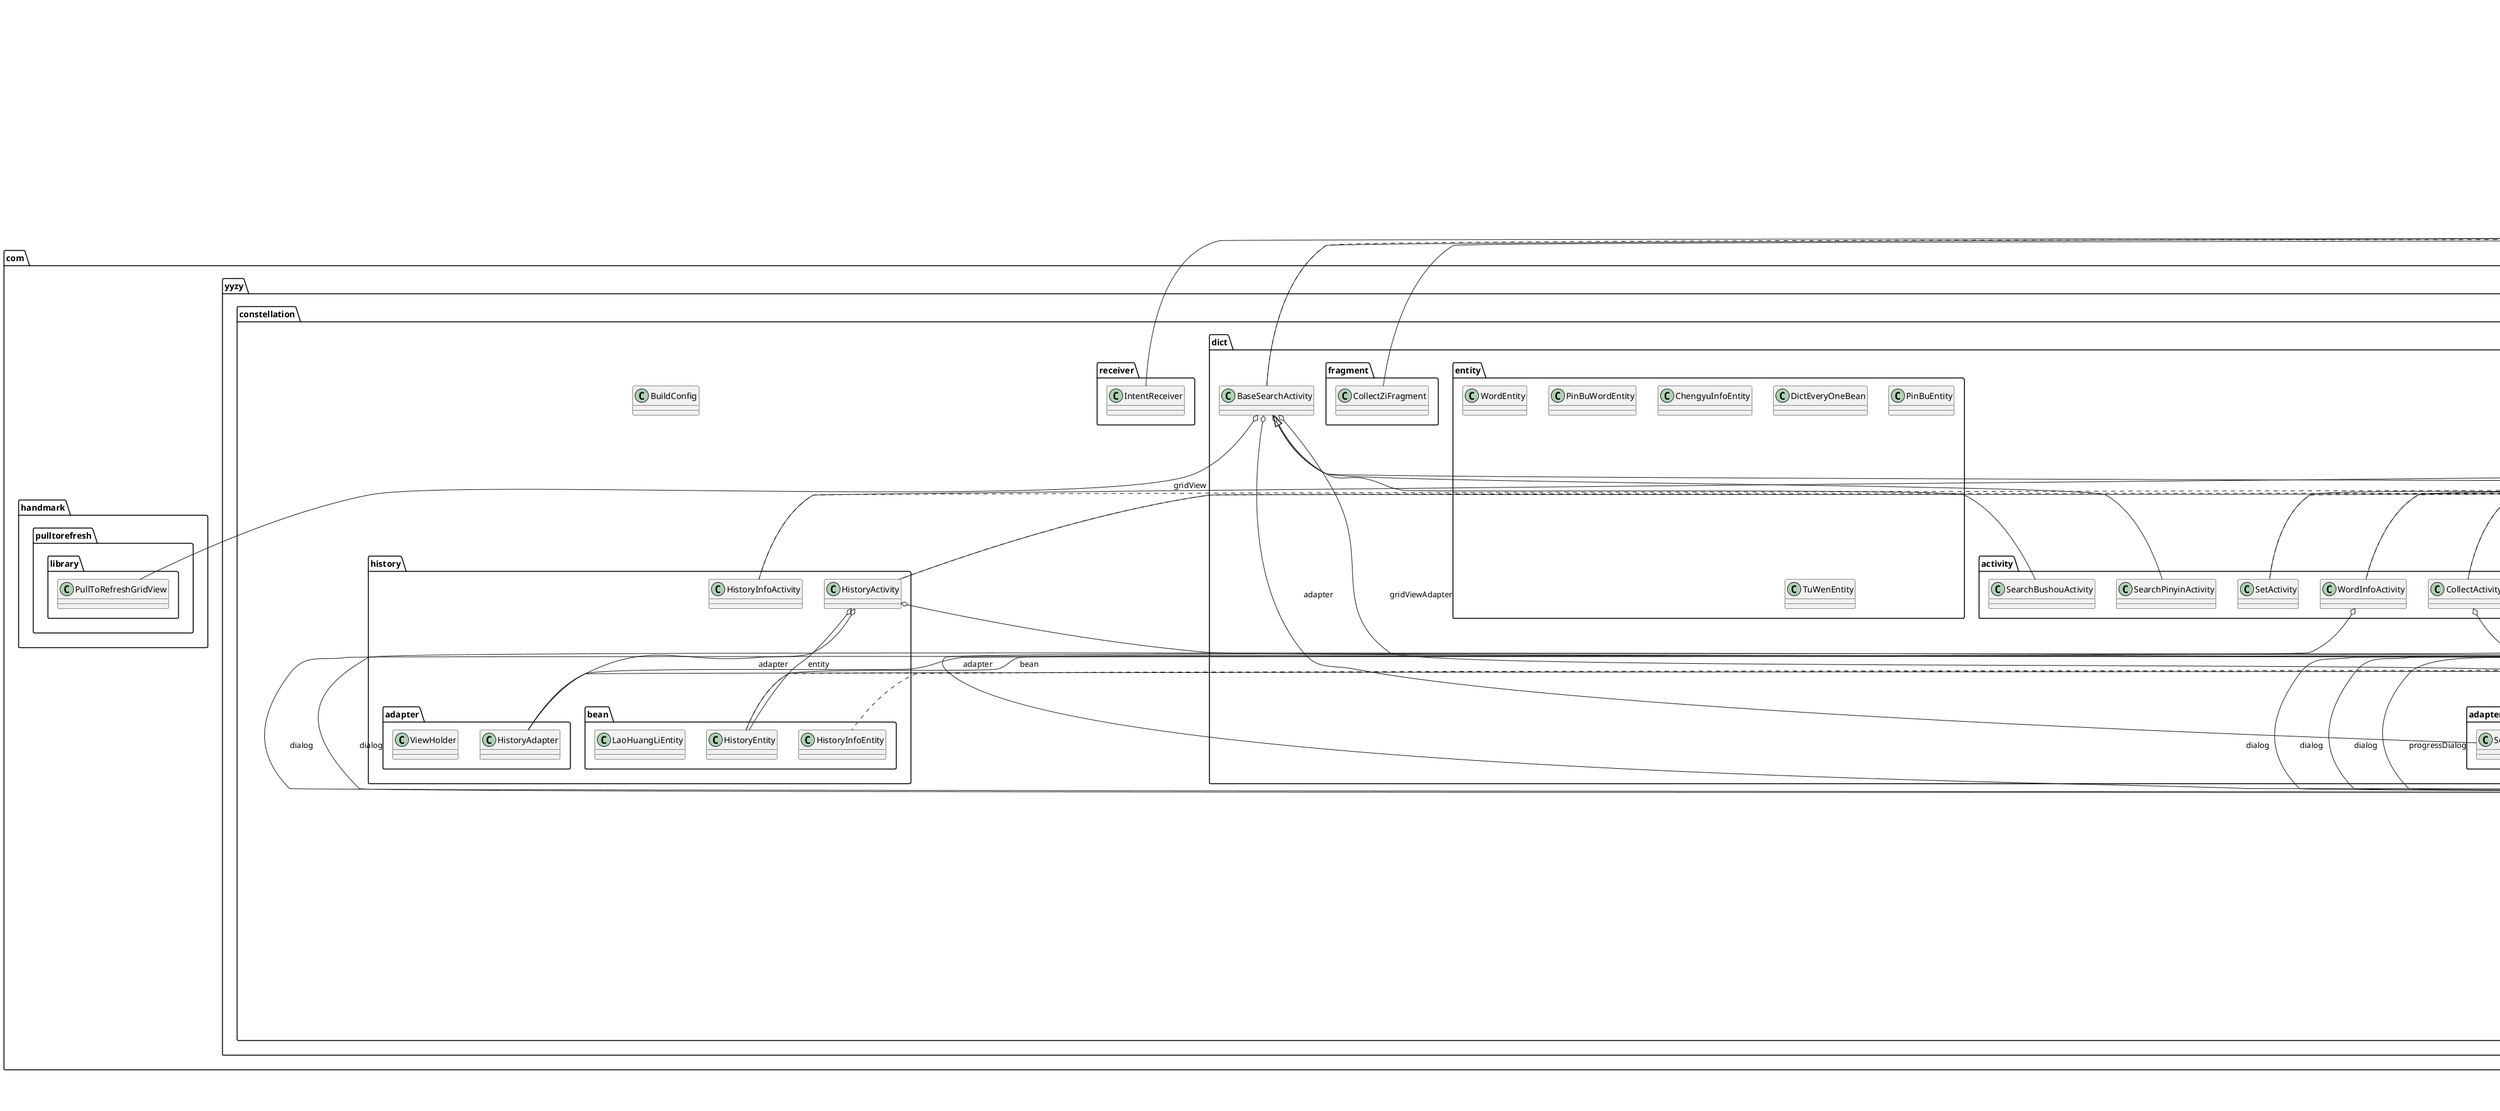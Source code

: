 @startuml

title __CONSTELLATION.APP's Class Diagram__\n

  namespace com.yyzy.constellation {
    class com.yyzy.constellation.BuildConfig {
    }
  }
  

  namespace com.yyzy.constellation {
    namespace activity {
      class com.yyzy.constellation.activity.AppInfoActivity {
      }
    }
  }
  

  namespace com.yyzy.constellation {
    namespace activity {
      abstract class com.yyzy.constellation.activity.BaseActivity {
      }
    }
  }
  

  namespace com.yyzy.constellation {
    namespace activity {
      class com.yyzy.constellation.activity.CancelActivity {
      }
    }
  }
  

  namespace com.yyzy.constellation {
    namespace activity {
      class com.yyzy.constellation.activity.CancelidActivity {
      }
    }
  }
  

  namespace com.yyzy.constellation {
    namespace activity {
      class com.yyzy.constellation.activity.ConfigPwdActivity {
      }
    }
  }
  

  namespace com.yyzy.constellation {
    namespace activity {
      class com.yyzy.constellation.activity.FindPwdActivity {
      }
    }
  }
  

  namespace com.yyzy.constellation {
    namespace activity {
      class com.yyzy.constellation.activity.HomeActivity {
      }
    }
  }
  

  namespace com.yyzy.constellation {
    namespace activity {
      class com.yyzy.constellation.activity.LocalMusicActivity {
      }
    }
  }
  

  namespace com.yyzy.constellation {
    namespace activity {
      class com.yyzy.constellation.activity.LoginActivity {
      }
    }
  }
  

  namespace com.yyzy.constellation {
    namespace activity {
      class com.yyzy.constellation.activity.LuckDetailsActivity {
      }
    }
  }
  

  namespace com.yyzy.constellation {
    namespace activity {
      class com.yyzy.constellation.activity.MainActivity {
      }
    }
  }
  

  namespace com.yyzy.constellation {
    namespace activity {
      class com.yyzy.constellation.activity.MoreHistoryActivity {
      }
    }
  }
  

  namespace com.yyzy.constellation {
    namespace activity {
      class com.yyzy.constellation.activity.RegisterActivity {
      }
    }
  }
  

  namespace com.yyzy.constellation {
    namespace activity {
      class com.yyzy.constellation.activity.StarDetailsActivity {
      }
    }
  }
  

  namespace com.yyzy.constellation {
    namespace activity {
      class com.yyzy.constellation.activity.StarStartActivity {
      }
    }
  }
  

  namespace com.yyzy.constellation {
    namespace activity {
      class com.yyzy.constellation.activity.SwipeCheckActivity {
      }
    }
  }
  

  namespace com.yyzy.constellation {
    namespace activity {
      class com.yyzy.constellation.activity.UpdatePhoneActivity {
      }
    }
  }
  

  namespace com.yyzy.constellation {
    namespace activity {
      class com.yyzy.constellation.activity.UpdatePhoneOutActivity {
      }
    }
  }
  

  namespace com.yyzy.constellation {
    namespace activity {
      class com.yyzy.constellation.activity.UpdatePwdActivity {
      }
    }
  }
  

  namespace com.yyzy.constellation {
    namespace activity {
      class com.yyzy.constellation.activity.WelcomeActivity {
      }
    }
  }
  

  namespace com.yyzy.constellation {
    namespace adapter {
      class com.yyzy.constellation.adapter.LocalMusicAdapter {
      }
    }
  }
  

  namespace com.yyzy.constellation {
    namespace adapter {
      class com.yyzy.constellation.adapter.LuckItemAdapter {
      }
    }
  }
  

  namespace com.yyzy.constellation {
    namespace adapter {
      class com.yyzy.constellation.adapter.LuckItemLvAdapter {
      }
    }
  }
  

  namespace com.yyzy.constellation {
    namespace adapter {
      class com.yyzy.constellation.adapter.StarDetailsAdapter {
      }
    }
  }
  

  namespace com.yyzy.constellation {
    namespace adapter {
      class com.yyzy.constellation.adapter.StarItemAdapter {
      }
    }
  }
  

  namespace com.yyzy.constellation {
    namespace adapter {
      class com.yyzy.constellation.adapter.StarPagerAdapter {
      }
    }
  }
  

  namespace com.yyzy.constellation {
    namespace adapter {
      class com.yyzy.constellation.adapter.WelcomeAdapter {
      }
    }
  }
  

  namespace com.yyzy.constellation {
    namespace dict {
      class com.yyzy.constellation.dict.BaseSearchActivity {
      }
    }
  }
  

  namespace com.yyzy.constellation {
    namespace dict {
      namespace activity {
        class com.yyzy.constellation.dict.activity.ChengYuActivity {
        }
      }
    }
  }
  

  namespace com.yyzy.constellation {
    namespace dict {
      namespace activity {
        class com.yyzy.constellation.dict.activity.ChengYuInfoActivity {
        }
      }
    }
  }
  

  namespace com.yyzy.constellation {
    namespace dict {
      namespace activity {
        class com.yyzy.constellation.dict.activity.CollectActivity {
        }
      }
    }
  }
  

  namespace com.yyzy.constellation {
    namespace dict {
      namespace activity {
        class com.yyzy.constellation.dict.activity.DictActivity {
        }
      }
    }
  }
  

  namespace com.yyzy.constellation {
    namespace dict {
      namespace activity {
        class com.yyzy.constellation.dict.activity.IdentifyImgActivity {
        }
      }
    }
  }
  

  namespace com.yyzy.constellation {
    namespace dict {
      namespace activity {
        class com.yyzy.constellation.dict.activity.SearchBushouActivity {
        }
      }
    }
  }
  

  namespace com.yyzy.constellation {
    namespace dict {
      namespace activity {
        class com.yyzy.constellation.dict.activity.SearchPinyinActivity {
        }
      }
    }
  }
  

  namespace com.yyzy.constellation {
    namespace dict {
      namespace activity {
        class com.yyzy.constellation.dict.activity.SetActivity {
        }
      }
    }
  }
  

  namespace com.yyzy.constellation {
    namespace dict {
      namespace activity {
        class com.yyzy.constellation.dict.activity.WordInfoActivity {
        }
      }
    }
  }
  

  namespace com.yyzy.constellation {
    namespace dict {
      namespace adapter {
        class com.yyzy.constellation.dict.adapter.CollectFragmentAdapter {
        }
      }
    }
  }
  

  namespace com.yyzy.constellation {
    namespace dict {
      namespace adapter {
        class com.yyzy.constellation.dict.adapter.SearchLeftAdapter {
        }
      }
    }
  }
  

  namespace com.yyzy.constellation {
    namespace dict {
      namespace adapter {
        class com.yyzy.constellation.dict.adapter.SearchRightAdapter {
        }
      }
    }
  }
  

  namespace com.yyzy.constellation {
    namespace dict {
      namespace db {
        class com.yyzy.constellation.dict.db.DBOpenHelper {
        }
      }
    }
  }
  

  namespace com.yyzy.constellation {
    namespace dict {
      namespace db {
        class com.yyzy.constellation.dict.db.DBmanager {
        }
      }
    }
  }
  

  namespace com.yyzy.constellation {
    namespace dict {
      namespace entity {
        class com.yyzy.constellation.dict.entity.ChengyuInfoEntity {
        }
      }
    }
  }
  

  namespace com.yyzy.constellation {
    namespace dict {
      namespace entity {
        class com.yyzy.constellation.dict.entity.DictEveryOneBean {
        }
      }
    }
  }
  

  namespace com.yyzy.constellation {
    namespace dict {
      namespace entity {
        class com.yyzy.constellation.dict.entity.PinBuEntity {
        }
      }
    }
  }
  

  namespace com.yyzy.constellation {
    namespace dict {
      namespace entity {
        class com.yyzy.constellation.dict.entity.PinBuWordEntity {
        }
      }
    }
  }
  

  namespace com.yyzy.constellation {
    namespace dict {
      namespace entity {
        class com.yyzy.constellation.dict.entity.TuWenEntity {
        }
      }
    }
  }
  

  namespace com.yyzy.constellation {
    namespace dict {
      namespace entity {
        class com.yyzy.constellation.dict.entity.WordEntity {
        }
      }
    }
  }
  

  namespace com.yyzy.constellation {
    namespace dict {
      namespace fragment {
        class com.yyzy.constellation.dict.fragment.CollectZiFragment {
        }
      }
    }
  }
  

  namespace com.yyzy.constellation {
    namespace entity {
      class com.yyzy.constellation.entity.LocalMusicEntity {
      }
    }
  }
  

  namespace com.yyzy.constellation {
    namespace entity {
      class com.yyzy.constellation.entity.LuckItemEntity {
      }
    }
  }
  

  namespace com.yyzy.constellation {
    namespace entity {
      class com.yyzy.constellation.entity.LuckNetEntity {
      }
    }
  }
  

  namespace com.yyzy.constellation {
    namespace entity {
      class com.yyzy.constellation.entity.PartnerAsyncEntity {
      }
    }
  }
  

  namespace com.yyzy.constellation {
    namespace entity {
      class com.yyzy.constellation.entity.StarDetailsEntity {
      }
    }
  }
  

  namespace com.yyzy.constellation {
    namespace entity {
      class com.yyzy.constellation.entity.StarInfoEntity {
      }
    }
  }
  

  namespace com.yyzy.constellation {
    namespace entity {
      class com.yyzy.constellation.entity.User {
      }
    }
  }
  

  namespace com.yyzy.constellation {
    namespace fragment {
      class com.yyzy.constellation.fragment.LuckFragment {
      }
    }
  }
  

  namespace com.yyzy.constellation {
    namespace fragment {
      class com.yyzy.constellation.fragment.MeFragment {
      }
    }
  }
  

  namespace com.yyzy.constellation {
    namespace fragment {
      class com.yyzy.constellation.fragment.PartnershipFragment {
      }
    }
  }
  

  namespace com.yyzy.constellation {
    namespace fragment {
      class com.yyzy.constellation.fragment.StarFragment {
      }
    }
  }
  

  namespace com.yyzy.constellation {
    namespace history {
      class com.yyzy.constellation.history.HistoryActivity {
      }
    }
  }
  

  namespace com.yyzy.constellation {
    namespace history {
      class com.yyzy.constellation.history.HistoryInfoActivity {
      }
    }
  }
  

  namespace com.yyzy.constellation {
    namespace history {
      namespace adapter {
        class com.yyzy.constellation.history.adapter.HistoryAdapter {
        }
      }
    }
  }
  

  namespace com.yyzy.constellation {
    namespace history {
      namespace adapter {
        class com.yyzy.constellation.history.adapter.ViewHolder {
        }
      }
    }
  }
  

  namespace com.yyzy.constellation {
    namespace history {
      namespace bean {
        class com.yyzy.constellation.history.bean.HistoryEntity {
        }
      }
    }
  }
  

  namespace com.yyzy.constellation {
    namespace history {
      namespace bean {
        class com.yyzy.constellation.history.bean.HistoryInfoEntity {
        }
      }
    }
  }
  

  namespace com.yyzy.constellation {
    namespace history {
      namespace bean {
        class com.yyzy.constellation.history.bean.LaoHuangLiEntity {
        }
      }
    }
  }
  

  namespace com.yyzy.constellation {
    namespace news {
      class com.yyzy.constellation.news.AddItemActivity {
      }
    }
  }
  

  namespace com.yyzy.constellation {
    namespace news {
      class com.yyzy.constellation.news.NewsActivity {
      }
    }
  }
  

  namespace com.yyzy.constellation {
    namespace news {
      class com.yyzy.constellation.news.NewsInfoActivity {
      }
    }
  }
  

  namespace com.yyzy.constellation {
    namespace news {
      namespace adapter {
        class com.yyzy.constellation.news.adapter.AddItemAdapter {
        }
      }
    }
  }
  

  namespace com.yyzy.constellation {
    namespace news {
      namespace adapter {
        class com.yyzy.constellation.news.adapter.NewsInfoAdapter {
        }
      }
    }
  }
  

  namespace com.yyzy.constellation {
    namespace news {
      namespace adapter {
        class com.yyzy.constellation.news.adapter.NewsItemAdapter {
        }
      }
    }
  }
  

  namespace com.yyzy.constellation {
    namespace news {
      namespace bean {
        class com.yyzy.constellation.news.bean.NewsBean {
        }
      }
    }
  }
  

  namespace com.yyzy.constellation {
    namespace news {
      namespace bean {
        class com.yyzy.constellation.news.bean.TypeBean {
        }
      }
    }
  }
  

  namespace com.yyzy.constellation {
    namespace news {
      namespace db {
        class com.yyzy.constellation.news.db.NewsDBHelper {
        }
      }
    }
  }
  

  namespace com.yyzy.constellation {
    namespace news {
      namespace db {
        class com.yyzy.constellation.news.db.NewsDBManger {
        }
      }
    }
  }
  

  namespace com.yyzy.constellation {
    namespace news {
      namespace fragment {
        class com.yyzy.constellation.news.fragment.NewsInfoFragment {
        }
      }
    }
  }
  

  namespace com.yyzy.constellation {
    namespace news {
      namespace util {
        class com.yyzy.constellation.news.util.NetJavaScriptInterface {
        }
      }
    }
  }
  

  namespace com.yyzy.constellation {
    namespace news {
      namespace view {
        class com.yyzy.constellation.news.view.PagerSlidingTabStrip {
        }
      }
    }
  }
  

  namespace com.yyzy.constellation {
    namespace receiver {
      class com.yyzy.constellation.receiver.IntentReceiver {
      }
    }
  }
  

  namespace com.yyzy.constellation {
    namespace tally {
      class com.yyzy.constellation.tally.ChartActivity {
      }
    }
  }
  

  namespace com.yyzy.constellation {
    namespace tally {
      class com.yyzy.constellation.tally.RecordActivity {
      }
    }
  }
  

  namespace com.yyzy.constellation {
    namespace tally {
      class com.yyzy.constellation.tally.TallyActivity {
      }
    }
  }
  

  namespace com.yyzy.constellation {
    namespace tally {
      class com.yyzy.constellation.tally.TallyJiluActivity {
      }
    }
  }
  

  namespace com.yyzy.constellation {
    namespace tally {
      class com.yyzy.constellation.tally.TallySearchActivity {
      }
    }
  }
  

  namespace com.yyzy.constellation {
    namespace tally {
      namespace adapter {
        class com.yyzy.constellation.tally.adapter.CalendarAdapter {
        }
      }
    }
  }
  

  namespace com.yyzy.constellation {
    namespace tally {
      namespace adapter {
        class com.yyzy.constellation.tally.adapter.ChartLvItemAdapter {
        }
      }
    }
  }
  

  namespace com.yyzy.constellation {
    namespace tally {
      namespace adapter {
        class com.yyzy.constellation.tally.adapter.ChartVpAdapter {
        }
      }
    }
  }
  

  namespace com.yyzy.constellation {
    namespace tally {
      namespace adapter {
        class com.yyzy.constellation.tally.adapter.GvTypeAdapter {
        }
      }
    }
  }
  

  namespace com.yyzy.constellation {
    namespace tally {
      namespace adapter {
        class com.yyzy.constellation.tally.adapter.ReCordPagerAdapter {
        }
      }
    }
  }
  

  namespace com.yyzy.constellation {
    namespace tally {
      namespace adapter {
        class com.yyzy.constellation.tally.adapter.TallyLVAdapter {
        }
      }
    }
  }
  

  namespace com.yyzy.constellation {
    namespace tally {
      namespace bean {
        class com.yyzy.constellation.tally.bean.BarCharItemBean {
        }
      }
    }
  }
  

  namespace com.yyzy.constellation {
    namespace tally {
      namespace bean {
        class com.yyzy.constellation.tally.bean.ChartLvItemBean {
        }
      }
    }
  }
  

  namespace com.yyzy.constellation {
    namespace tally {
      namespace bean {
        class com.yyzy.constellation.tally.bean.GvTypeBean {
        }
      }
    }
  }
  

  namespace com.yyzy.constellation {
    namespace tally {
      namespace bean {
        class com.yyzy.constellation.tally.bean.TallyLvItemBean {
        }
      }
    }
  }
  

  namespace com.yyzy.constellation {
    namespace tally {
      namespace db {
        class com.yyzy.constellation.tally.db.TallyDBOpenHelper {
        }
      }
    }
  }
  

  namespace com.yyzy.constellation {
    namespace tally {
      namespace db {
        class com.yyzy.constellation.tally.db.TallyManger {
        }
      }
    }
  }
  

  namespace com.yyzy.constellation {
    namespace tally {
      namespace fragment {
        abstract class com.yyzy.constellation.tally.fragment.BaseChartFragment {
        }
      }
    }
  }
  

  namespace com.yyzy.constellation {
    namespace tally {
      namespace fragment {
        class com.yyzy.constellation.tally.fragment.InComeChartFragment {
        }
      }
    }
  }
  

  namespace com.yyzy.constellation {
    namespace tally {
      namespace fragment {
        class com.yyzy.constellation.tally.fragment.InComeFragment {
        }
      }
    }
  }
  

  namespace com.yyzy.constellation {
    namespace tally {
      namespace fragment {
        class com.yyzy.constellation.tally.fragment.OutComeChartFragment {
        }
      }
    }
  }
  

  namespace com.yyzy.constellation {
    namespace tally {
      namespace fragment {
        class com.yyzy.constellation.tally.fragment.OutComeFragment {
        }
      }
    }
  }
  

  namespace com.yyzy.constellation {
    namespace tally {
      namespace fragment {
        abstract class com.yyzy.constellation.tally.fragment.TallyBaseFragment {
        }
      }
    }
  }
  

  namespace com.yyzy.constellation {
    namespace tally {
      namespace util {
        class com.yyzy.constellation.tally.util.BeiZhuDialog {
        }
      }
    }
  }
  

  namespace com.yyzy.constellation {
    namespace tally {
      namespace util {
        class com.yyzy.constellation.tally.util.FloatUtils {
        }
      }
    }
  }
  

  namespace com.yyzy.constellation {
    namespace tally {
      namespace util {
        interface com.yyzy.constellation.tally.util.OnClickSure {
        }
      }
    }
  }
  

  namespace com.yyzy.constellation {
    namespace tally {
      namespace util {
        class com.yyzy.constellation.tally.util.SwipeItemLayout {
        }
      }
    }
  }
  

  namespace com.yyzy.constellation {
    namespace tally {
      namespace util {
        class com.yyzy.constellation.tally.util.SwipeListView {
        }
      }
    }
  }
  

  namespace com.yyzy.constellation {
    namespace tally {
      namespace util {
        class com.yyzy.constellation.tally.util.TallyCalendarDialog {
        }
      }
    }
  }
  

  namespace com.yyzy.constellation {
    namespace tally {
      namespace util {
        class com.yyzy.constellation.tally.util.TallyDialogTime {
        }
      }
    }
  }
  

  namespace com.yyzy.constellation {
    namespace tally {
      namespace util {
        class com.yyzy.constellation.tally.util.TallyInfoDialog {
        }
      }
    }
  }
  

  namespace com.yyzy.constellation {
    namespace tally {
      namespace util {
        class com.yyzy.constellation.tally.util.TallyMoneyDialog {
        }
      }
    }
  }
  

  namespace com.yyzy.constellation {
    namespace tally {
      namespace util {
        class com.yyzy.constellation.tally.util.TallyMoreDialog {
        }
      }
    }
  }
  

  namespace com.yyzy.constellation {
    namespace utils {
      class com.yyzy.constellation.utils.AlertDialogUtils {
      }
    }
  }
  

  namespace com.yyzy.constellation {
    namespace utils {
      class com.yyzy.constellation.utils.AssetsUtils {
      }
    }
  }
  

  namespace com.yyzy.constellation {
    namespace utils {
      class com.yyzy.constellation.utils.BitmapUtils {
      }
    }
  }
  

  namespace com.yyzy.constellation {
    namespace utils {
      class com.yyzy.constellation.utils.CameraUtils {
      }
    }
  }
  

  namespace com.yyzy.constellation {
    namespace utils {
      class com.yyzy.constellation.utils.CommonUtils {
      }
    }
  }
  

  namespace com.yyzy.constellation {
    namespace utils {
      class com.yyzy.constellation.utils.Constellation {
      }
    }
  }
  

  namespace com.yyzy.constellation {
    namespace utils {
      class com.yyzy.constellation.utils.DialogUtils {
      }
    }
  }
  

  namespace com.yyzy.constellation {
    namespace utils {
      class com.yyzy.constellation.utils.DiyProgressDialog {
      }
    }
  }
  

  namespace com.yyzy.constellation {
    namespace utils {
      class com.yyzy.constellation.utils.FileUtil {
      }
    }
  }
  

  namespace com.yyzy.constellation {
    namespace utils {
      class com.yyzy.constellation.utils.FourFiguresNumberCode {
      }
    }
  }
  

  namespace com.yyzy.constellation {
    namespace utils {
      class com.yyzy.constellation.utils.HttpUtils {
      }
    }
  }
  

  namespace com.yyzy.constellation {
    namespace utils {
      class com.yyzy.constellation.utils.KeyBoardUtils {
      }
    }
  }
  

  namespace com.yyzy.constellation {
    namespace utils {
      class com.yyzy.constellation.utils.LoadDataAsyncTask {
      }
    }
  }
  

  namespace com.yyzy.constellation {
    namespace utils {
      class com.yyzy.constellation.utils.MyEditText {
      }
    }
  }
  

  namespace com.yyzy.constellation {
    namespace utils {
      class com.yyzy.constellation.utils.MyGridView {
      }
    }
  }
  

  namespace com.yyzy.constellation {
    namespace utils {
      class com.yyzy.constellation.utils.MyPasswordEditText {
      }
    }
  }
  

  namespace com.yyzy.constellation {
    namespace utils {
      class com.yyzy.constellation.utils.MyToast {
      }
    }
  }
  

  namespace com.yyzy.constellation {
    namespace utils {
      class com.yyzy.constellation.utils.Mydialog {
      }
    }
  }
  

  namespace com.yyzy.constellation {
    namespace utils {
      class com.yyzy.constellation.utils.PatternUtils {
      }
    }
  }
  

  namespace com.yyzy.constellation {
    namespace utils {
      class com.yyzy.constellation.utils.RecognizeService {
      }
    }
  }
  

  namespace com.yyzy.constellation {
    namespace utils {
      class com.yyzy.constellation.utils.SPUtils {
      }
    }
  }
  

  namespace com.yyzy.constellation {
    namespace utils {
      class com.yyzy.constellation.utils.SplitEditText {
      }
    }
  }
  

  namespace com.yyzy.constellation {
    namespace utils {
      class com.yyzy.constellation.utils.StringUtils {
      }
    }
  }
  

  namespace com.yyzy.constellation {
    namespace utils {
      class com.yyzy.constellation.utils.SwipeCaptchaView {
      }
    }
  }
  

  namespace com.yyzy.constellation {
    namespace utils {
      class com.yyzy.constellation.utils.URLContent {
      }
    }
  }
  

  namespace com.yyzy.constellation {
    namespace utils {
      class com.yyzy.constellation.utils.ViewUtil {
      }
    }
  }
  

  namespace com.yyzy.constellation {
    namespace weather.activity {
      class com.yyzy.constellation.weather.activity.CityManagerActivity {
      }
    }
  }
  

  namespace com.yyzy.constellation {
    namespace weather.activity {
      class com.yyzy.constellation.weather.activity.DeleteCityActivity {
      }
    }
  }
  

  namespace com.yyzy.constellation {
    namespace weather.activity {
      class com.yyzy.constellation.weather.activity.MoreActivity {
      }
    }
  }
  

  namespace com.yyzy.constellation {
    namespace weather.activity {
      class com.yyzy.constellation.weather.activity.SearchCityActivity {
      }
    }
  }
  

  namespace com.yyzy.constellation {
    namespace weather.activity {
      class com.yyzy.constellation.weather.activity.WeatherActivity {
      }
    }
  }
  

  namespace com.yyzy.constellation {
    namespace weather.adapter {
      class com.yyzy.constellation.weather.adapter.CityFragmentPagerAdapter {
      }
    }
  }
  

  namespace com.yyzy.constellation {
    namespace weather.adapter {
      class com.yyzy.constellation.weather.adapter.CityManagerAdapter {
      }
    }
  }
  

  namespace com.yyzy.constellation {
    namespace weather.adapter {
      class com.yyzy.constellation.weather.adapter.DeleteCityAdapter {
      }
    }
  }
  

  namespace com.yyzy.constellation {
    namespace weather.db {
      class com.yyzy.constellation.weather.db.DBHelper {
      }
    }
  }
  

  namespace com.yyzy.constellation {
    namespace weather.db {
      class com.yyzy.constellation.weather.db.DBManager {
      }
    }
  }
  

  namespace com.yyzy.constellation {
    namespace weather.db {
      class com.yyzy.constellation.weather.db.DatabaseEntity {
      }
    }
  }
  

  namespace com.yyzy.constellation {
    namespace weather.entity {
      class com.yyzy.constellation.weather.entity.WeatherEntity {
      }
    }
  }
  

  namespace com.yyzy.constellation {
    namespace weather.entity {
      class com.yyzy.constellation.weather.entity.WeatherIndexEntity {
      }
    }
  }
  

  namespace com.yyzy.constellation {
    namespace weather.fragment {
      class com.yyzy.constellation.weather.fragment.BaseFragment {
      }
    }
  }
  

  namespace com.yyzy.constellation {
    namespace weather.fragment {
      class com.yyzy.constellation.weather.fragment.CityWeatherFragment {
      }
    }
  }
  

  com.yyzy.constellation.activity.AppInfoActivity .up.|> android.view.View.OnClickListener
  com.yyzy.constellation.activity.AppInfoActivity -up-|> com.yyzy.constellation.activity.BaseActivity
  com.yyzy.constellation.activity.BaseActivity .up.|> org.xutils.common.Callback.CacheCallback
  com.yyzy.constellation.activity.BaseActivity -up-|> androidx.appcompat.app.AppCompatActivity
  com.yyzy.constellation.activity.CancelActivity .up.|> android.text.TextWatcher
  com.yyzy.constellation.activity.CancelActivity .up.|> android.view.View.OnClickListener
  com.yyzy.constellation.activity.CancelActivity -up-|> androidx.appcompat.app.AppCompatActivity
  com.yyzy.constellation.activity.CancelidActivity .up.|> android.text.TextWatcher
  com.yyzy.constellation.activity.CancelidActivity .up.|> android.view.View.OnClickListener
  com.yyzy.constellation.activity.CancelidActivity -up-|> androidx.appcompat.app.AppCompatActivity
  com.yyzy.constellation.activity.CancelidActivity o-- com.yyzy.constellation.activity.CancelidActivity.TimeCount : mTimeCount
  com.yyzy.constellation.activity.ConfigPwdActivity .up.|> android.text.TextWatcher
  com.yyzy.constellation.activity.ConfigPwdActivity .up.|> android.view.View.OnClickListener
  com.yyzy.constellation.activity.ConfigPwdActivity -up-|> com.yyzy.constellation.activity.BaseActivity
  com.yyzy.constellation.activity.FindPwdActivity .up.|> android.view.View.OnClickListener
  com.yyzy.constellation.activity.FindPwdActivity -up-|> com.yyzy.constellation.activity.BaseActivity
  com.yyzy.constellation.activity.FindPwdActivity o-- com.yyzy.constellation.utils.DiyProgressDialog : mDialog
  com.yyzy.constellation.activity.HomeActivity -up-|> com.yyzy.constellation.activity.BaseActivity
  com.yyzy.constellation.activity.LocalMusicActivity .up.|> android.view.View.OnClickListener
  com.yyzy.constellation.activity.LocalMusicActivity -up-|> com.yyzy.constellation.activity.BaseActivity
  com.yyzy.constellation.activity.LocalMusicActivity o-- com.yyzy.constellation.adapter.LocalMusicAdapter : adapter
  com.yyzy.constellation.activity.LocalMusicActivity o-- com.yyzy.constellation.utils.DiyProgressDialog : dialog
  com.yyzy.constellation.activity.LoginActivity .up.|> android.text.TextWatcher
  com.yyzy.constellation.activity.LoginActivity .up.|> android.view.View.OnClickListener
  com.yyzy.constellation.activity.LoginActivity -up-|> com.yyzy.constellation.activity.BaseActivity
  com.yyzy.constellation.activity.LuckDetailsActivity .up.|> android.view.View.OnClickListener
  com.yyzy.constellation.activity.LuckDetailsActivity .up.|> com.yyzy.constellation.utils.LoadDataAsyncTask.OnGetNetDataListener
  com.yyzy.constellation.activity.LuckDetailsActivity -up-|> com.yyzy.constellation.activity.BaseActivity
  com.yyzy.constellation.activity.LuckDetailsActivity o-- com.yyzy.constellation.adapter.LuckItemLvAdapter : adapter
  com.yyzy.constellation.activity.MainActivity .up.|> android.view.View.OnClickListener
  com.yyzy.constellation.activity.MainActivity .up.|> android.widget.RadioGroup.OnCheckedChangeListener
  com.yyzy.constellation.activity.MainActivity -up-|> com.yyzy.constellation.activity.BaseActivity
  com.yyzy.constellation.activity.MoreHistoryActivity -up-|> com.yyzy.constellation.activity.BaseActivity
  com.yyzy.constellation.activity.MoreHistoryActivity o-- com.yyzy.constellation.history.adapter.HistoryAdapter : adapter
  com.yyzy.constellation.activity.MoreHistoryActivity o-- com.yyzy.constellation.history.bean.HistoryEntity : bean
  com.yyzy.constellation.activity.RegisterActivity .up.|> android.text.TextWatcher
  com.yyzy.constellation.activity.RegisterActivity .up.|> android.view.View.OnClickListener
  com.yyzy.constellation.activity.RegisterActivity -up-|> com.yyzy.constellation.activity.BaseActivity
  com.yyzy.constellation.activity.RegisterActivity o-- com.yyzy.constellation.activity.RegisterActivity.TimeCount : mTimeCount
  com.yyzy.constellation.activity.StarDetailsActivity .up.|> android.view.View.OnClickListener
  com.yyzy.constellation.activity.StarDetailsActivity -up-|> com.yyzy.constellation.activity.BaseActivity
  com.yyzy.constellation.activity.StarDetailsActivity o-- com.yyzy.constellation.adapter.StarDetailsAdapter : adapter
  com.yyzy.constellation.activity.StarDetailsActivity o-- com.yyzy.constellation.entity.StarInfoEntity.StarinfoDTO : entity
  com.yyzy.constellation.activity.StarStartActivity .up.|> android.view.View.OnClickListener
  com.yyzy.constellation.activity.StarStartActivity .up.|> com.yyzy.constellation.utils.LoadDataAsyncTask.OnGetNetDataListener
  com.yyzy.constellation.activity.StarStartActivity -up-|> com.yyzy.constellation.activity.BaseActivity
  com.yyzy.constellation.activity.StarStartActivity o-- com.yyzy.constellation.entity.PartnerAsyncEntity : entity
  com.yyzy.constellation.activity.SwipeCheckActivity .up.|> android.view.View.OnClickListener
  com.yyzy.constellation.activity.SwipeCheckActivity -up-|> androidx.appcompat.app.AppCompatActivity
  com.yyzy.constellation.activity.SwipeCheckActivity o-- com.yyzy.constellation.utils.SwipeCaptchaView : mSwipeCaptchaView
  com.yyzy.constellation.activity.UpdatePhoneActivity .up.|> android.text.TextWatcher
  com.yyzy.constellation.activity.UpdatePhoneActivity .up.|> android.view.View.OnClickListener
  com.yyzy.constellation.activity.UpdatePhoneActivity -up-|> com.yyzy.constellation.activity.BaseActivity
  com.yyzy.constellation.activity.UpdatePhoneActivity o-- com.yyzy.constellation.activity.UpdatePhoneActivity.TimeCount : mTimeCount
  com.yyzy.constellation.activity.UpdatePhoneOutActivity .up.|> android.text.TextWatcher
  com.yyzy.constellation.activity.UpdatePhoneOutActivity .up.|> android.view.View.OnClickListener
  com.yyzy.constellation.activity.UpdatePhoneOutActivity -up-|> com.yyzy.constellation.activity.BaseActivity
  com.yyzy.constellation.activity.UpdatePhoneOutActivity o-- com.yyzy.constellation.activity.UpdatePhoneOutActivity.TimeCount : mTimeCount
  com.yyzy.constellation.activity.UpdatePwdActivity .up.|> android.view.View.OnClickListener
  com.yyzy.constellation.activity.UpdatePwdActivity -up-|> com.yyzy.constellation.activity.BaseActivity
  com.yyzy.constellation.activity.WelcomeActivity -up-|> com.yyzy.constellation.activity.BaseActivity
  com.yyzy.constellation.adapter.LocalMusicAdapter -up-|> androidx.recyclerview.widget.RecyclerView.Adapter
  com.yyzy.constellation.adapter.LocalMusicAdapter o-- com.yyzy.constellation.adapter.LocalMusicAdapter.OnItemClickListener : onItemClickListener
  com.yyzy.constellation.adapter.LuckItemAdapter -up-|> android.widget.BaseAdapter
  com.yyzy.constellation.adapter.LuckItemLvAdapter -up-|> android.widget.BaseAdapter
  com.yyzy.constellation.adapter.StarDetailsAdapter -up-|> android.widget.BaseAdapter
  com.yyzy.constellation.adapter.StarItemAdapter -up-|> android.widget.BaseAdapter
  com.yyzy.constellation.adapter.StarPagerAdapter -up-|> androidx.viewpager.widget.PagerAdapter
  com.yyzy.constellation.adapter.WelcomeAdapter -up-|> androidx.viewpager.widget.PagerAdapter
  com.yyzy.constellation.dict.BaseSearchActivity .up.|> org.xutils.common.Callback.CommonCallback
  com.yyzy.constellation.dict.BaseSearchActivity -up-|> androidx.appcompat.app.AppCompatActivity
  com.yyzy.constellation.dict.BaseSearchActivity o-- com.yyzy.constellation.dict.adapter.SearchLeftAdapter : adapter
  com.yyzy.constellation.dict.BaseSearchActivity o-- com.yyzy.constellation.dict.adapter.SearchRightAdapter : gridViewAdapter
  com.yyzy.constellation.dict.BaseSearchActivity o-- com.yyzy.constellation.utils.DiyProgressDialog : dialog
  com.yyzy.constellation.dict.BaseSearchActivity o-- com.handmark.pulltorefresh.library.PullToRefreshGridView : gridView
  com.yyzy.constellation.dict.activity.ChengYuActivity .up.|> android.view.View.OnClickListener
  com.yyzy.constellation.dict.activity.ChengYuActivity .up.|> android.widget.TextView.OnEditorActionListener
  com.yyzy.constellation.dict.activity.ChengYuActivity -up-|> com.yyzy.constellation.activity.BaseActivity
  com.yyzy.constellation.dict.activity.ChengYuInfoActivity .up.|> android.view.View.OnClickListener
  com.yyzy.constellation.dict.activity.ChengYuInfoActivity -up-|> com.yyzy.constellation.activity.BaseActivity
  com.yyzy.constellation.dict.activity.ChengYuInfoActivity o-- com.yyzy.constellation.utils.DiyProgressDialog : dialog
  com.yyzy.constellation.dict.activity.ChengYuInfoActivity o-- com.yyzy.constellation.utils.MyGridView : fyGv
  com.yyzy.constellation.dict.activity.ChengYuInfoActivity o-- com.yyzy.constellation.utils.MyGridView : tyGv
  com.yyzy.constellation.dict.activity.CollectActivity .up.|> android.view.View.OnClickListener
  com.yyzy.constellation.dict.activity.CollectActivity -up-|> com.yyzy.constellation.activity.BaseActivity
  com.yyzy.constellation.dict.activity.CollectActivity o-- com.yyzy.constellation.dict.adapter.CollectFragmentAdapter : adapter
  com.yyzy.constellation.dict.activity.DictActivity .up.|> android.view.View.OnClickListener
  com.yyzy.constellation.dict.activity.DictActivity .up.|> android.widget.TextView.OnEditorActionListener
  com.yyzy.constellation.dict.activity.DictActivity -up-|> com.yyzy.constellation.activity.BaseActivity
  com.yyzy.constellation.dict.activity.IdentifyImgActivity .up.|> android.view.View.OnClickListener
  com.yyzy.constellation.dict.activity.IdentifyImgActivity -up-|> com.yyzy.constellation.activity.BaseActivity
  com.yyzy.constellation.dict.activity.SearchBushouActivity -up-|> com.yyzy.constellation.dict.BaseSearchActivity
  com.yyzy.constellation.dict.activity.SearchPinyinActivity -up-|> com.yyzy.constellation.dict.BaseSearchActivity
  com.yyzy.constellation.dict.activity.SetActivity .up.|> android.view.View.OnClickListener
  com.yyzy.constellation.dict.activity.SetActivity -up-|> com.yyzy.constellation.activity.BaseActivity
  com.yyzy.constellation.dict.activity.WordInfoActivity .up.|> android.view.View.OnClickListener
  com.yyzy.constellation.dict.activity.WordInfoActivity -up-|> com.yyzy.constellation.activity.BaseActivity
  com.yyzy.constellation.dict.activity.WordInfoActivity o-- com.yyzy.constellation.utils.DiyProgressDialog : dialog
  com.yyzy.constellation.dict.adapter.CollectFragmentAdapter -up-|> androidx.fragment.app.FragmentStatePagerAdapter
  com.yyzy.constellation.dict.adapter.SearchLeftAdapter -up-|> android.widget.BaseExpandableListAdapter
  com.yyzy.constellation.dict.adapter.SearchRightAdapter -up-|> android.widget.BaseAdapter
  com.yyzy.constellation.dict.db.DBOpenHelper -up-|> android.database.sqlite.SQLiteOpenHelper
  com.yyzy.constellation.dict.entity.ChengyuInfoEntity o-- com.yyzy.constellation.dict.entity.ChengyuInfoEntity.ResultBean : result
  com.yyzy.constellation.dict.entity.PinBuWordEntity o-- com.yyzy.constellation.dict.entity.PinBuWordEntity.ResultBean : result
  com.yyzy.constellation.dict.entity.WordEntity o-- com.yyzy.constellation.dict.entity.WordEntity.ResultBean : result
  com.yyzy.constellation.dict.fragment.CollectZiFragment -up-|> androidx.fragment.app.Fragment
  com.yyzy.constellation.entity.LuckNetEntity o-- com.yyzy.constellation.entity.LuckNetEntity.MimaDTO : mima
  com.yyzy.constellation.entity.PartnerAsyncEntity o-- com.yyzy.constellation.entity.PartnerAsyncEntity.ResultDTO : result
  com.yyzy.constellation.entity.StarInfoEntity .up.|> java.io.Serializable
  com.yyzy.constellation.fragment.LuckFragment -up-|> androidx.fragment.app.Fragment
  com.yyzy.constellation.fragment.LuckFragment o-- com.yyzy.constellation.entity.StarInfoEntity : entity
  com.yyzy.constellation.fragment.MeFragment .up.|> android.view.View.OnClickListener
  com.yyzy.constellation.fragment.MeFragment -up-|> androidx.fragment.app.Fragment
  com.yyzy.constellation.fragment.MeFragment o-- com.yyzy.constellation.entity.StarInfoEntity : starInfoEntity
  com.yyzy.constellation.fragment.PartnershipFragment .up.|> android.view.View.OnClickListener
  com.yyzy.constellation.fragment.PartnershipFragment .up.|> android.widget.AdapterView.OnItemSelectedListener
  com.yyzy.constellation.fragment.PartnershipFragment -up-|> androidx.fragment.app.Fragment
  com.yyzy.constellation.fragment.PartnershipFragment o-- com.yyzy.constellation.entity.StarInfoEntity : info
  com.yyzy.constellation.fragment.StarFragment -up-|> androidx.fragment.app.Fragment
  com.yyzy.constellation.fragment.StarFragment o-- com.yyzy.constellation.adapter.StarItemAdapter : adapter
  com.yyzy.constellation.fragment.StarFragment o-- com.yyzy.constellation.adapter.StarPagerAdapter : starPagerAdapter
  com.yyzy.constellation.history.HistoryActivity .up.|> android.view.View.OnClickListener
  com.yyzy.constellation.history.HistoryActivity -up-|> com.yyzy.constellation.activity.BaseActivity
  com.yyzy.constellation.history.HistoryActivity o-- com.yyzy.constellation.history.adapter.HistoryAdapter : adapter
  com.yyzy.constellation.history.HistoryActivity o-- com.yyzy.constellation.utils.DiyProgressDialog : dialog
  com.yyzy.constellation.history.HistoryActivity o-- com.yyzy.constellation.history.bean.HistoryEntity : entity
  com.yyzy.constellation.history.HistoryInfoActivity .up.|> android.view.View.OnClickListener
  com.yyzy.constellation.history.HistoryInfoActivity -up-|> com.yyzy.constellation.activity.BaseActivity
  com.yyzy.constellation.history.adapter.HistoryAdapter -up-|> android.widget.BaseAdapter
  com.yyzy.constellation.history.bean.HistoryEntity .up.|> java.io.Serializable
  com.yyzy.constellation.history.bean.HistoryInfoEntity .up.|> java.io.Serializable
  com.yyzy.constellation.history.bean.LaoHuangLiEntity o-- com.yyzy.constellation.history.bean.LaoHuangLiEntity.ResultBean : result
  com.yyzy.constellation.news.AddItemActivity .up.|> android.view.View.OnClickListener
  com.yyzy.constellation.news.AddItemActivity -up-|> com.yyzy.constellation.activity.BaseActivity
  com.yyzy.constellation.news.AddItemActivity o-- com.yyzy.constellation.news.adapter.AddItemAdapter : addItemAdapter
  com.yyzy.constellation.news.NewsActivity .up.|> android.view.View.OnClickListener
  com.yyzy.constellation.news.NewsActivity -up-|> com.yyzy.constellation.activity.BaseActivity
  com.yyzy.constellation.news.NewsActivity o-- com.yyzy.constellation.news.adapter.NewsInfoAdapter : newsInfoAdapter
  com.yyzy.constellation.news.NewsActivity o-- com.yyzy.constellation.news.view.PagerSlidingTabStrip : pagerStrip
  com.yyzy.constellation.news.NewsInfoActivity .up.|> android.view.View.OnClickListener
  com.yyzy.constellation.news.NewsInfoActivity -up-|> com.yyzy.constellation.activity.BaseActivity
  com.yyzy.constellation.news.NewsInfoActivity o-- com.yyzy.constellation.utils.DiyProgressDialog : mDialog
  com.yyzy.constellation.news.adapter.AddItemAdapter -up-|> android.widget.BaseAdapter
  com.yyzy.constellation.news.adapter.NewsInfoAdapter -up-|> androidx.fragment.app.FragmentStatePagerAdapter
  com.yyzy.constellation.news.adapter.NewsItemAdapter -up-|> android.widget.BaseAdapter
  com.yyzy.constellation.news.bean.NewsBean o-- com.yyzy.constellation.news.bean.NewsBean.ResultBean : result
  com.yyzy.constellation.news.bean.TypeBean .up.|> java.io.Serializable
  com.yyzy.constellation.news.db.NewsDBHelper -up-|> android.database.sqlite.SQLiteOpenHelper
  com.yyzy.constellation.news.fragment.NewsInfoFragment -up-|> com.yyzy.constellation.weather.fragment.BaseFragment
  com.yyzy.constellation.news.fragment.NewsInfoFragment o-- com.yyzy.constellation.news.adapter.NewsItemAdapter : adapter
  com.yyzy.constellation.news.view.PagerSlidingTabStrip -up-|> android.widget.HorizontalScrollView
  com.yyzy.constellation.news.view.PagerSlidingTabStrip o-- com.yyzy.constellation.news.view.PagerSlidingTabStrip.PageListener : pageListener
  com.yyzy.constellation.receiver.IntentReceiver -up-|> android.content.BroadcastReceiver
  com.yyzy.constellation.tally.ChartActivity .up.|> android.view.View.OnClickListener
  com.yyzy.constellation.tally.ChartActivity -up-|> androidx.appcompat.app.AppCompatActivity
  com.yyzy.constellation.tally.ChartActivity o-- com.yyzy.constellation.tally.adapter.ChartVpAdapter : chartVpAdapter
  com.yyzy.constellation.tally.RecordActivity .up.|> android.view.View.OnClickListener
  com.yyzy.constellation.tally.RecordActivity -up-|> com.yyzy.constellation.activity.BaseActivity
  com.yyzy.constellation.tally.TallyActivity .up.|> android.view.View.OnClickListener
  com.yyzy.constellation.tally.TallyActivity -up-|> com.yyzy.constellation.activity.BaseActivity
  com.yyzy.constellation.tally.TallyActivity o-- com.yyzy.constellation.tally.adapter.TallyLVAdapter : adapter
  com.yyzy.constellation.tally.TallyActivity o-- com.yyzy.constellation.utils.DiyProgressDialog : dialog
  com.yyzy.constellation.tally.TallyJiluActivity .up.|> android.view.View.OnClickListener
  com.yyzy.constellation.tally.TallyJiluActivity -up-|> com.yyzy.constellation.activity.BaseActivity
  com.yyzy.constellation.tally.TallyJiluActivity o-- com.yyzy.constellation.tally.adapter.TallyLVAdapter : adapter
  com.yyzy.constellation.tally.TallyJiluActivity o-- com.yyzy.constellation.utils.DiyProgressDialog : progressDialog
  com.yyzy.constellation.tally.TallySearchActivity .up.|> android.view.View.OnClickListener
  com.yyzy.constellation.tally.TallySearchActivity .up.|> android.widget.TextView.OnEditorActionListener
  com.yyzy.constellation.tally.TallySearchActivity -up-|> com.yyzy.constellation.activity.BaseActivity
  com.yyzy.constellation.tally.TallySearchActivity o-- com.yyzy.constellation.tally.adapter.TallyLVAdapter : adapter
  com.yyzy.constellation.tally.TallySearchActivity o-- com.yyzy.constellation.utils.DiyProgressDialog : dialog
  com.yyzy.constellation.tally.adapter.CalendarAdapter -up-|> android.widget.BaseAdapter
  com.yyzy.constellation.tally.adapter.ChartLvItemAdapter -up-|> android.widget.BaseAdapter
  com.yyzy.constellation.tally.adapter.ChartVpAdapter -up-|> androidx.fragment.app.FragmentStatePagerAdapter
  com.yyzy.constellation.tally.adapter.GvTypeAdapter -up-|> android.widget.BaseAdapter
  com.yyzy.constellation.tally.adapter.ReCordPagerAdapter -up-|> androidx.fragment.app.FragmentStatePagerAdapter
  com.yyzy.constellation.tally.adapter.TallyLVAdapter -up-|> android.widget.BaseAdapter
  com.yyzy.constellation.tally.db.TallyDBOpenHelper -up-|> android.database.sqlite.SQLiteOpenHelper
  com.yyzy.constellation.tally.fragment.BaseChartFragment -up-|> androidx.fragment.app.Fragment
  com.yyzy.constellation.tally.fragment.BaseChartFragment o-- com.yyzy.constellation.tally.adapter.ChartLvItemAdapter : chartLvItemAdapter
  com.yyzy.constellation.tally.fragment.InComeChartFragment -up-|> com.yyzy.constellation.tally.fragment.BaseChartFragment
  com.yyzy.constellation.tally.fragment.InComeFragment -up-|> com.yyzy.constellation.tally.fragment.TallyBaseFragment
  com.yyzy.constellation.tally.fragment.OutComeChartFragment -up-|> com.yyzy.constellation.tally.fragment.BaseChartFragment
  com.yyzy.constellation.tally.fragment.OutComeFragment -up-|> com.yyzy.constellation.tally.fragment.TallyBaseFragment
  com.yyzy.constellation.tally.fragment.TallyBaseFragment .up.|> android.view.View.OnClickListener
  com.yyzy.constellation.tally.fragment.TallyBaseFragment -up-|> androidx.fragment.app.Fragment
  com.yyzy.constellation.tally.fragment.TallyBaseFragment o-- com.yyzy.constellation.tally.adapter.GvTypeAdapter : adapter
  com.yyzy.constellation.tally.fragment.TallyBaseFragment o-- com.yyzy.constellation.tally.bean.TallyLvItemBean : itemBean
  com.yyzy.constellation.tally.fragment.TallyBaseFragment o-- com.yyzy.constellation.utils.KeyBoardUtils : keyBoardUtils
  com.yyzy.constellation.tally.util.BeiZhuDialog .up.|> android.text.TextWatcher
  com.yyzy.constellation.tally.util.BeiZhuDialog .up.|> android.view.View.OnClickListener
  com.yyzy.constellation.tally.util.BeiZhuDialog -up-|> android.app.Dialog
  com.yyzy.constellation.tally.util.BeiZhuDialog o-- com.yyzy.constellation.tally.util.OnClickSure : clickSure
  com.yyzy.constellation.tally.util.SwipeItemLayout -up-|> android.view.ViewGroup
  com.yyzy.constellation.tally.util.SwipeItemLayout o-- com.yyzy.constellation.tally.util.SwipeItemLayout.ScrollRunnable : mScrollRunnable
  com.yyzy.constellation.tally.util.SwipeItemLayout o-- com.yyzy.constellation.tally.util.SwipeItemLayout.Mode : mTouchMode
  com.yyzy.constellation.tally.util.SwipeListView -up-|> android.widget.ListView
  com.yyzy.constellation.tally.util.SwipeListView o-- com.yyzy.constellation.tally.util.SwipeItemLayout : mCaptureItem
  com.yyzy.constellation.tally.util.TallyCalendarDialog .up.|> android.view.View.OnClickListener
  com.yyzy.constellation.tally.util.TallyCalendarDialog -up-|> android.app.Dialog
  com.yyzy.constellation.tally.util.TallyCalendarDialog o-- com.yyzy.constellation.tally.adapter.CalendarAdapter : adapter
  com.yyzy.constellation.tally.util.TallyCalendarDialog o-- com.yyzy.constellation.tally.util.TallyCalendarDialog.RefreshListener : refreshListener
  com.yyzy.constellation.tally.util.TallyDialogTime .up.|> android.text.TextWatcher
  com.yyzy.constellation.tally.util.TallyDialogTime .up.|> android.view.View.OnClickListener
  com.yyzy.constellation.tally.util.TallyDialogTime -up-|> android.app.Dialog
  com.yyzy.constellation.tally.util.TallyDialogTime o-- com.yyzy.constellation.tally.util.TallyDialogTime.OnEnSure : onEnSure
  com.yyzy.constellation.tally.util.TallyInfoDialog .up.|> android.view.View.OnClickListener
  com.yyzy.constellation.tally.util.TallyInfoDialog -up-|> com.google.android.material.bottomsheet.BottomSheetDialog
  com.yyzy.constellation.tally.util.TallyInfoDialog o-- com.yyzy.constellation.tally.bean.TallyLvItemBean : bean
  com.yyzy.constellation.tally.util.TallyMoneyDialog .up.|> android.text.TextWatcher
  com.yyzy.constellation.tally.util.TallyMoneyDialog .up.|> android.view.View.OnClickListener
  com.yyzy.constellation.tally.util.TallyMoneyDialog -up-|> android.app.Dialog
  com.yyzy.constellation.tally.util.TallyMoneyDialog o-- com.yyzy.constellation.tally.util.TallyMoneyDialog.OnClickEnSure : clickEnSure
  com.yyzy.constellation.tally.util.TallyMoreDialog .up.|> android.view.View.OnClickListener
  com.yyzy.constellation.tally.util.TallyMoreDialog -up-|> com.google.android.material.bottomsheet.BottomSheetDialog
  com.yyzy.constellation.tally.util.TallyMoreDialog o-- com.yyzy.constellation.tally.util.TallyMoreDialog.RefreshListener : refresh
  com.yyzy.constellation.utils.Constellation -up-|> android.app.Application
  com.yyzy.constellation.utils.DiyProgressDialog -up-|> android.app.Dialog
  com.yyzy.constellation.utils.KeyBoardUtils o-- com.yyzy.constellation.utils.KeyBoardUtils.OnEnSureListener : onEnSureListener
  com.yyzy.constellation.utils.LoadDataAsyncTask -up-|> android.os.AsyncTask
  com.yyzy.constellation.utils.LoadDataAsyncTask o-- com.yyzy.constellation.utils.DiyProgressDialog : dialog
  com.yyzy.constellation.utils.LoadDataAsyncTask o-- com.yyzy.constellation.utils.LoadDataAsyncTask.OnGetNetDataListener : listener
  com.yyzy.constellation.utils.MyEditText -up-|> androidx.appcompat.widget.AppCompatEditText
  com.yyzy.constellation.utils.MyGridView -up-|> android.widget.GridView
  com.yyzy.constellation.utils.MyPasswordEditText .up.|> android.text.TextWatcher
  com.yyzy.constellation.utils.MyPasswordEditText .up.|> android.view.View.OnFocusChangeListener
  com.yyzy.constellation.utils.MyPasswordEditText -up-|> androidx.appcompat.widget.AppCompatEditText
  com.yyzy.constellation.utils.MyToast -up-|> android.widget.Toast
  com.yyzy.constellation.utils.Mydialog .up.|> android.view.View.OnClickListener
  com.yyzy.constellation.utils.Mydialog -up-|> androidx.appcompat.app.AlertDialog
  com.yyzy.constellation.utils.SplitEditText -up-|> androidx.appcompat.widget.AppCompatEditText
  com.yyzy.constellation.utils.SplitEditText o-- com.yyzy.constellation.utils.SplitEditText.OnTextInputListener : mOnTextInputListener
  com.yyzy.constellation.utils.SwipeCaptchaView -up-|> androidx.appcompat.widget.AppCompatImageView
  com.yyzy.constellation.utils.SwipeCaptchaView o-- com.yyzy.constellation.utils.SwipeCaptchaView.OnCaptchaMatchCallback : onCaptchaMatchCallback
  com.yyzy.constellation.weather.activity.CityManagerActivity .up.|> android.view.View.OnClickListener
  com.yyzy.constellation.weather.activity.CityManagerActivity -up-|> com.yyzy.constellation.activity.BaseActivity
  com.yyzy.constellation.weather.activity.CityManagerActivity o-- com.yyzy.constellation.weather.adapter.CityManagerAdapter : adapter
  com.yyzy.constellation.weather.activity.DeleteCityActivity .up.|> android.view.View.OnClickListener
  com.yyzy.constellation.weather.activity.DeleteCityActivity -up-|> com.yyzy.constellation.activity.BaseActivity
  com.yyzy.constellation.weather.activity.DeleteCityActivity o-- com.yyzy.constellation.weather.adapter.DeleteCityAdapter : adapter
  com.yyzy.constellation.weather.activity.MoreActivity .up.|> android.view.View.OnClickListener
  com.yyzy.constellation.weather.activity.MoreActivity -up-|> com.yyzy.constellation.activity.BaseActivity
  com.yyzy.constellation.weather.activity.SearchCityActivity .up.|> android.view.View.OnClickListener
  com.yyzy.constellation.weather.activity.SearchCityActivity .up.|> android.widget.TextView.OnEditorActionListener
  com.yyzy.constellation.weather.activity.SearchCityActivity -up-|> com.yyzy.constellation.activity.BaseActivity
  com.yyzy.constellation.weather.activity.WeatherActivity .up.|> android.view.View.OnClickListener
  com.yyzy.constellation.weather.activity.WeatherActivity -up-|> com.yyzy.constellation.activity.BaseActivity
  com.yyzy.constellation.weather.activity.WeatherActivity o-- com.yyzy.constellation.weather.adapter.CityFragmentPagerAdapter : adapter
  com.yyzy.constellation.weather.adapter.CityFragmentPagerAdapter -up-|> androidx.fragment.app.FragmentStatePagerAdapter
  com.yyzy.constellation.weather.adapter.CityManagerAdapter -up-|> android.widget.BaseAdapter
  com.yyzy.constellation.weather.adapter.DeleteCityAdapter -up-|> android.widget.BaseAdapter
  com.yyzy.constellation.weather.db.DBHelper -up-|> android.database.sqlite.SQLiteOpenHelper
  com.yyzy.constellation.weather.entity.WeatherEntity o-- com.yyzy.constellation.weather.entity.WeatherEntity.ResultDTO : result
  com.yyzy.constellation.weather.entity.WeatherIndexEntity o-- com.yyzy.constellation.weather.entity.WeatherIndexEntity.ResultDTO : result
  com.yyzy.constellation.weather.fragment.BaseFragment .up.|> com.android.volley.Response.ErrorListener
  com.yyzy.constellation.weather.fragment.BaseFragment .up.|> com.android.volley.Response.Listener
  com.yyzy.constellation.weather.fragment.BaseFragment .up.|> org.xutils.common.Callback.CommonCallback
  com.yyzy.constellation.weather.fragment.BaseFragment -up-|> androidx.fragment.app.Fragment
  com.yyzy.constellation.weather.fragment.CityWeatherFragment .up.|> android.view.View.OnClickListener
  com.yyzy.constellation.weather.fragment.CityWeatherFragment -up-|> com.yyzy.constellation.weather.fragment.BaseFragment
  com.yyzy.constellation.weather.fragment.CityWeatherFragment o-- com.yyzy.constellation.utils.DiyProgressDialog : dialog
  com.yyzy.constellation.weather.fragment.CityWeatherFragment o-- com.yyzy.constellation.weather.entity.WeatherIndexEntity.ResultDTO.LifeDTO : life


right footer


PlantUML diagram generated by SketchIt! (https://bitbucket.org/pmesmeur/sketch.it)
For more information about this tool, please contact philippe.mesmeur@gmail.com
endfooter

@enduml
